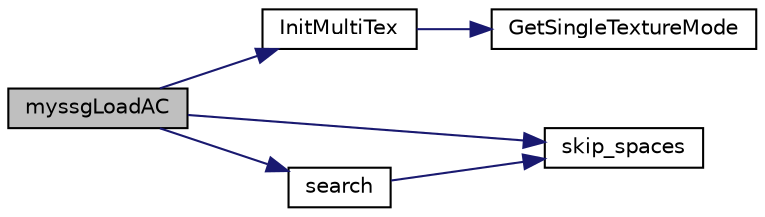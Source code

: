 digraph "myssgLoadAC"
{
  edge [fontname="Helvetica",fontsize="10",labelfontname="Helvetica",labelfontsize="10"];
  node [fontname="Helvetica",fontsize="10",shape=record];
  rankdir="LR";
  Node1 [label="myssgLoadAC",height=0.2,width=0.4,color="black", fillcolor="grey75", style="filled", fontcolor="black"];
  Node1 -> Node2 [color="midnightblue",fontsize="10",style="solid",fontname="Helvetica"];
  Node2 [label="InitMultiTex",height=0.2,width=0.4,color="black", fillcolor="white", style="filled",URL="$grmain_8cpp.html#af138379ef999f07dd6d85b9b8f91f5cf"];
  Node2 -> Node3 [color="midnightblue",fontsize="10",style="solid",fontname="Helvetica"];
  Node3 [label="GetSingleTextureMode",height=0.2,width=0.4,color="black", fillcolor="white", style="filled",URL="$tgf_8cpp.html#aa5af1ec4784ef904bb0d615cbc64fb55"];
  Node1 -> Node4 [color="midnightblue",fontsize="10",style="solid",fontname="Helvetica"];
  Node4 [label="skip_spaces",height=0.2,width=0.4,color="black", fillcolor="white", style="filled",URL="$grloadac_8cpp.html#a5141f5ea5d72fbbeb66ab378a40d3edd"];
  Node1 -> Node5 [color="midnightblue",fontsize="10",style="solid",fontname="Helvetica"];
  Node5 [label="search",height=0.2,width=0.4,color="black", fillcolor="white", style="filled",URL="$grloadac_8cpp.html#ad4d017552886a59a19d90481de3459f5"];
  Node5 -> Node4 [color="midnightblue",fontsize="10",style="solid",fontname="Helvetica"];
}

